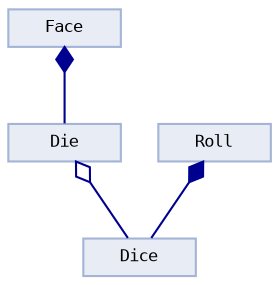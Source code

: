digraph "General Overview"
{
  rankdir=BT;
  bgcolor= transparent;

  node[fontcolor=black, fontname="DejaVuSansMono", fontsize=8, height=0.25];
  node[shape=record, style="filled", color="#A3B4D6", fillcolor="#E8ECF5"];
  edge[color="#000090"];

 FACE[label="Face", URL="\ref Dice::Face"];
 DICE[label="Dice", URL="\ref Dice::Dice"];
 DIE[label="Die", URL="\ref Dice::Die"];
 ROLL[label="Roll", URL="\ref Dice::Roll"];

 edge[style=""];
 edge[arrowhead="diamond"]; // Composition
 DIE -> FACE;
 DICE -> ROLL;

 edge[arrowhead="odiamond"]; // Aggregation
 DICE -> DIE;
}

